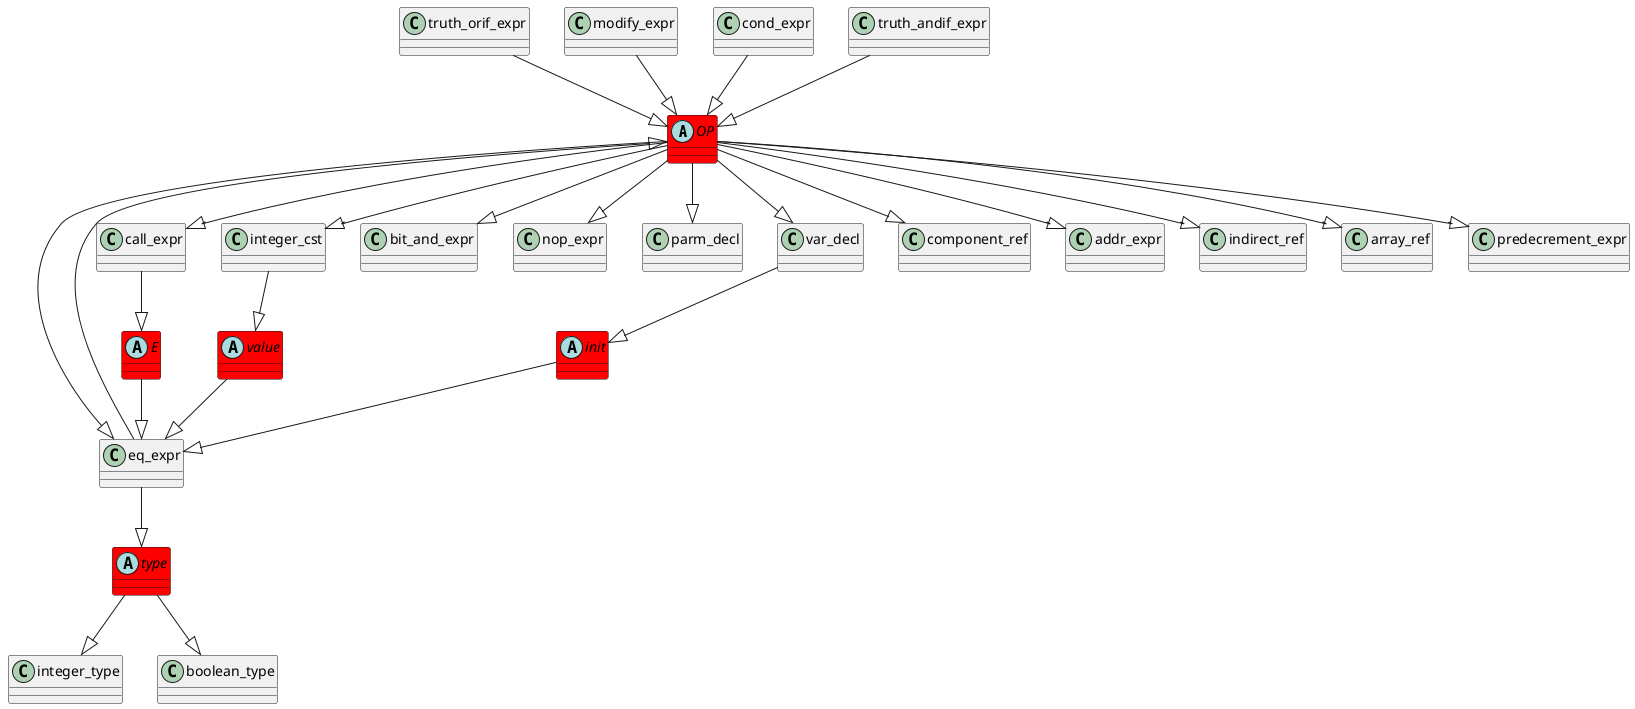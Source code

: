@startuml
abstract class	OP	 #red	
OP	 --|> 	eq_expr	
truth_orif_expr	 --|> 	OP	
abstract class	type	 #red	
type	 --|> 	integer_type	
eq_expr	 --|> 	type	
OP	 --|> 	call_expr	
eq_expr	 --|> 	OP	
OP	 --|> 	integer_cst	
OP	 --|> 	bit_and_expr	
modify_expr	 --|> 	OP	
OP	 --|> 	nop_expr	
OP	 --|> 	parm_decl	
cond_expr	 --|> 	OP	
truth_andif_expr	 --|> 	OP	
OP	 --|> 	var_decl	
OP	 --|> 	component_ref	
type	 --|> 	boolean_type	
OP	 --|> 	addr_expr	
abstract class	E	 #red	
E	 --|> 	eq_expr	
call_expr	 --|> 	E	
abstract class	value	 #red	
value	 --|> 	eq_expr	
integer_cst	 --|> 	value	
OP	 --|> 	indirect_ref	
OP	 --|> 	array_ref	
abstract class	init	 #red	
init	 --|> 	eq_expr	
var_decl	 --|> 	init	
OP	 --|> 	predecrement_expr	
@enduml
